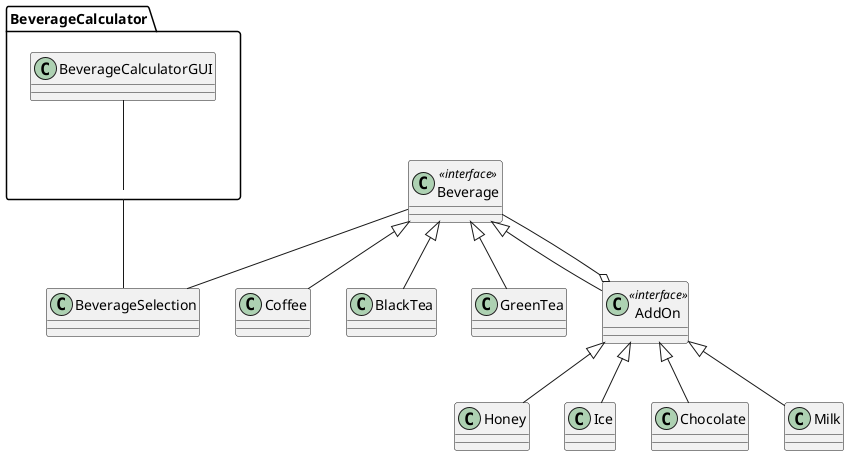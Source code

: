 @startuml

BeverageCalculator.BeverageCalculatorGUI -- BeverageCalculator
BeverageCalculator -- BeverageSelection
Beverage -- BeverageSelection
Beverage <|-- Coffee
Beverage <|-- BlackTea
Beverage <|-- GreenTea
Beverage <|-- AddOn
AddOn o-- Beverage
AddOn <|-- Honey
AddOn <|-- Ice
AddOn <|-- Chocolate
AddOn <|-- Milk

class Beverage <<interface>> {

}

class AddOn <<interface>> {

}

@enduml